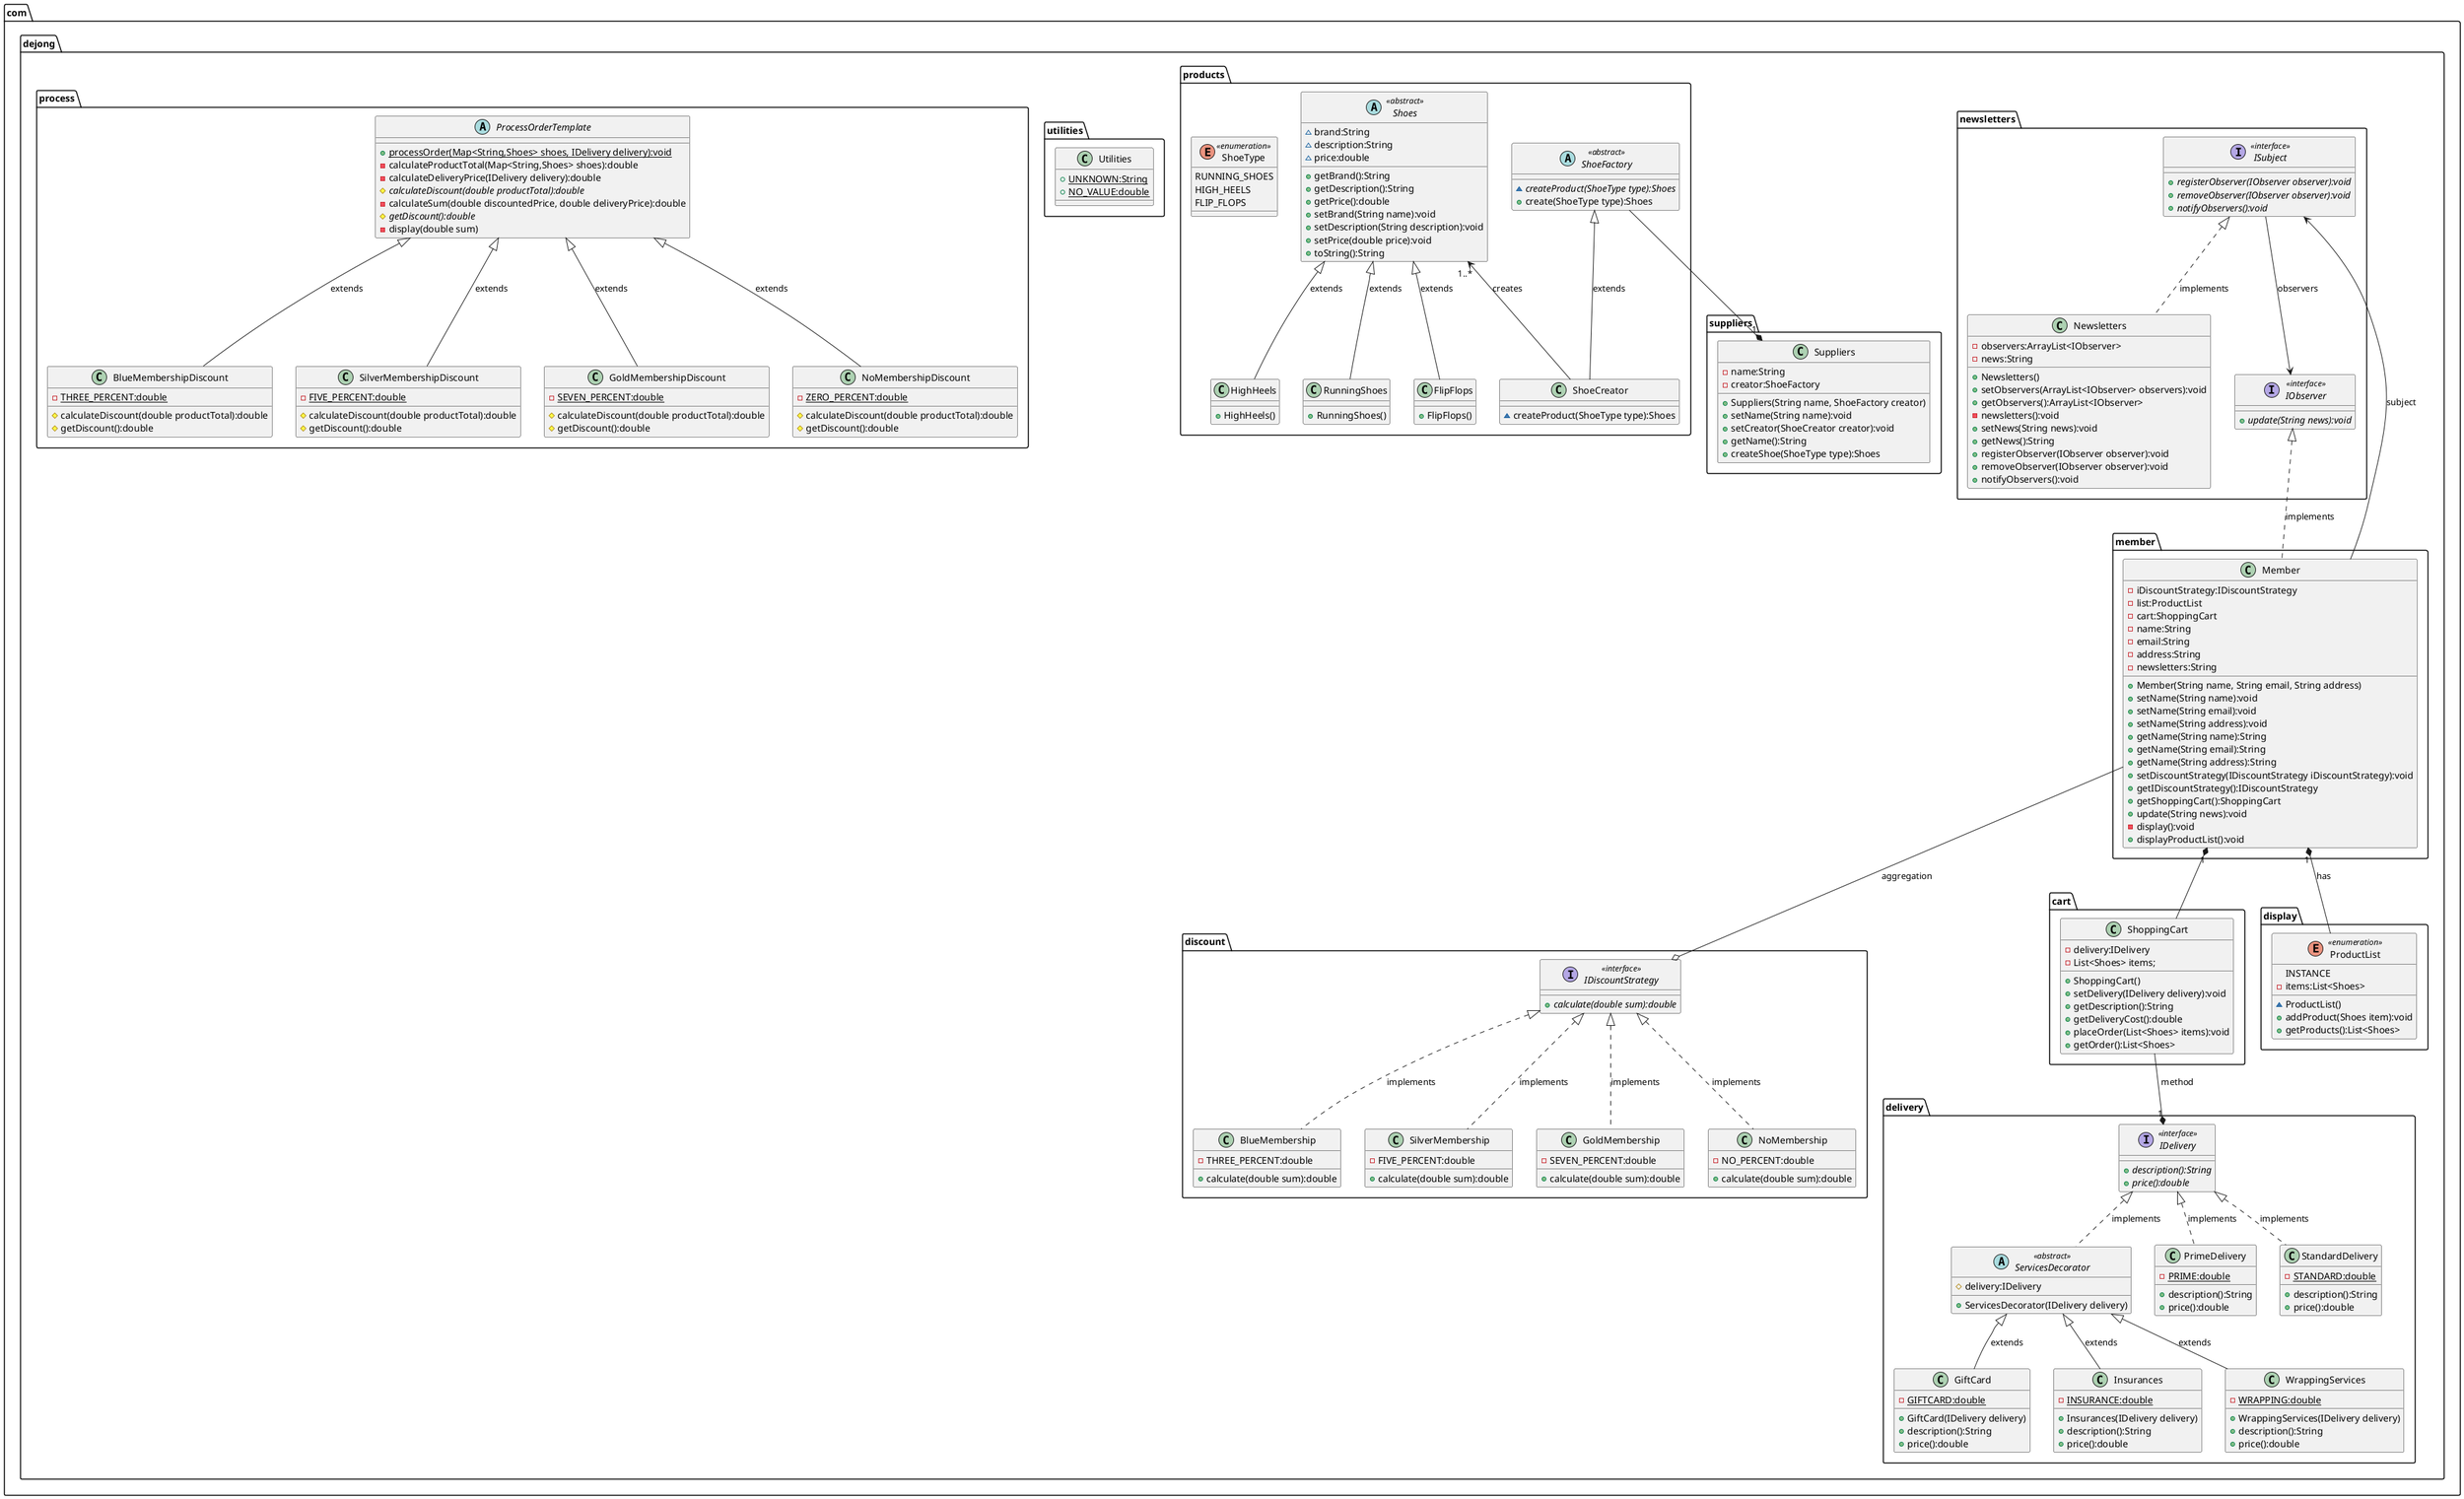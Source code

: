 @startuml

'Concrete Class
class com.dejong.discount.BlueMembership {
    - THREE_PERCENT:double
    + calculate(double sum):double
}
class com.dejong.discount.SilverMembership {
    - FIVE_PERCENT:double
    + calculate(double sum):double
}
class com.dejong.discount.GoldMembership {
    - SEVEN_PERCENT:double
    + calculate(double sum):double
}
class com.dejong.discount.NoMembership {
    - NO_PERCENT:double
    + calculate(double sum):double
}
class com.dejong.member.Member {
    - iDiscountStrategy:IDiscountStrategy
    - list:ProductList
    - cart:ShoppingCart
    - name:String
    - email:String
    - address:String
    - newsletters:String
    + Member(String name, String email, String address)
    + setName(String name):void
    + setName(String email):void
    + setName(String address):void
    + getName(String name):String
    + getName(String email):String
    + getName(String address):String
    + setDiscountStrategy(IDiscountStrategy iDiscountStrategy):void
    + getIDiscountStrategy():IDiscountStrategy
    + getShoppingCart():ShoppingCart
    + update(String news):void
    - display():void
    + displayProductList():void
}
class com.dejong.newsletters.Newsletters {
    - observers:ArrayList<IObserver>
    - news:String
    + Newsletters()
    + setObservers(ArrayList<IObserver> observers):void
    + getObservers():ArrayList<IObserver>
    - newsletters():void
    + setNews(String news):void
    + getNews():String
    + registerObserver(IObserver observer):void
    + removeObserver(IObserver observer):void
    + notifyObservers():void
}
abstract class com.dejong.delivery.ServicesDecorator << abstract >> {
    # delivery:IDelivery
    + ServicesDecorator(IDelivery delivery)
}
class com.dejong.delivery.GiftCard {
    - {static} GIFTCARD:double
    + GiftCard(IDelivery delivery)
    + {method} description():String
    + {method} price():double
}
class com.dejong.delivery.Insurances{
    - {static} INSURANCE:double
    + Insurances(IDelivery delivery)
    + {method} description():String
    + {method} price():double
}
class com.dejong.delivery.PrimeDelivery {
    - {static} PRIME:double
    + {method} description():String
    + {method} price():double
}
class com.dejong.delivery.StandardDelivery {
    - {static} STANDARD:double
    + {method} description():String
    + {method} price():double
}
class com.dejong.delivery.WrappingServices {
    - {static} WRAPPING:double
    + WrappingServices(IDelivery delivery)
    + {method} description():String
    + {method} price():double
}
class com.dejong.cart.ShoppingCart {
    - delivery:IDelivery
    - List<Shoes> items;
    + ShoppingCart()
    + setDelivery(IDelivery delivery):void
    + getDescription():String
    + getDeliveryCost():double
    + placeOrder(List<Shoes> items):void
    + getOrder():List<Shoes>
}
class com.dejong.products.FlipFlops {
    + FlipFlops()
}
class com.dejong.products.HighHeels {
    + HighHeels()
}
class com.dejong.products.RunningShoes {
    + RunningShoes()
}
abstract class com.dejong.products.Shoes << abstract >> {
    ~ brand:String
    ~ description:String
    ~ price:double
    + getBrand():String
    + getDescription():String
    + getPrice():double
    + setBrand(String name):void
    + setDescription(String description):void
    + setPrice(double price):void
    + toString():String
}
abstract class com.dejong.products.ShoeFactory << abstract >> {
    ~ {abstract} createProduct(ShoeType type):Shoes
    + create(ShoeType type):Shoes
}
class com.dejong.products.ShoeCreator {
    ~ createProduct(ShoeType type):Shoes
}
class com.dejong.suppliers.Suppliers {
    - name:String
    - creator:ShoeFactory
    + Suppliers(String name, ShoeFactory creator)
    + setName(String name):void
    + setCreator(ShoeCreator creator):void
    + getName():String
    + createShoe(ShoeType type):Shoes
}
enum com.dejong.display.ProductList << enumeration >> {
    INSTANCE
    - items:List<Shoes>
    ~ ProductList()
    + addProduct(Shoes item):void
    + getProducts():List<Shoes>
}
enum com.dejong.products.ShoeType << enumeration >> {
    RUNNING_SHOES
    HIGH_HEELS
    FLIP_FLOPS
}
class com.dejong.utilities.Utilities {
    + {static} UNKNOWN:String
    + {static} NO_VALUE:double
}
abstract class com.dejong.process.ProcessOrderTemplate {
    + {static} processOrder(Map<String,Shoes> shoes, IDelivery delivery):void
    - calculateProductTotal(Map<String,Shoes> shoes):double
    - calculateDeliveryPrice(IDelivery delivery):double
    # {abstract} calculateDiscount(double productTotal):double
    - calculateSum(double discountedPrice, double deliveryPrice):double
    # {abstract} getDiscount():double
    - display(double sum)
}
class com.dejong.process.BlueMembershipDiscount {
    - {static} THREE_PERCENT:double
    # calculateDiscount(double productTotal):double
    # getDiscount():double
}
class com.dejong.process.SilverMembershipDiscount {
    - {static} FIVE_PERCENT:double
    # calculateDiscount(double productTotal):double
    # getDiscount():double
}
class com.dejong.process.GoldMembershipDiscount {
    - {static} SEVEN_PERCENT:double
    # calculateDiscount(double productTotal):double
    # getDiscount():double
}
class com.dejong.process.NoMembershipDiscount {
    - {static} ZERO_PERCENT:double
    # calculateDiscount(double productTotal):double
    # getDiscount():double
}

'Interface
interface com.dejong.discount.IDiscountStrategy << interface >> {
    + {abstract} calculate(double sum):double
}
interface com.dejong.newsletters.ISubject << interface >> {
    + {abstract} registerObserver(IObserver observer):void
    + {abstract} removeObserver(IObserver observer):void
    + {abstract} notifyObservers():void
}
interface com.dejong.newsletters.IObserver << interface >> {
    + {abstract} update(String news):void
}
interface com.dejong.delivery.IDelivery << interface >> {
    + {abstract} description():String
    + {abstract} price():double
}

'Relationships
com.dejong.member.Member --o com.dejong.discount.IDiscountStrategy : aggregation
com.dejong.discount.IDiscountStrategy <|.. com.dejong.discount.BlueMembership : implements
com.dejong.discount.IDiscountStrategy <|.. com.dejong.discount.SilverMembership : implements
com.dejong.discount.IDiscountStrategy <|.. com.dejong.discount.GoldMembership : implements
com.dejong.discount.IDiscountStrategy <|.. com.dejong.discount.NoMembership : implements
com.dejong.newsletters.IObserver <|.. com.dejong.member.Member : implements
com.dejong.newsletters.ISubject <|.. com.dejong.newsletters.Newsletters : implements
com.dejong.newsletters.ISubject --> com.dejong.newsletters.IObserver : observers
com.dejong.member.Member --> com.dejong.newsletters.ISubject : subject
com.dejong.member.Member "1" *-- com.dejong.cart.ShoppingCart
com.dejong.cart.ShoppingCart --* "1" com.dejong.delivery.IDelivery : " method"
com.dejong.delivery.IDelivery <|.. com.dejong.delivery.PrimeDelivery : implements
com.dejong.delivery.IDelivery <|.. com.dejong.delivery.StandardDelivery : implements
com.dejong.delivery.IDelivery <|.. com.dejong.delivery.ServicesDecorator : implements
com.dejong.delivery.ServicesDecorator <|-- com.dejong.delivery.WrappingServices : extends
com.dejong.delivery.ServicesDecorator <|-- com.dejong.delivery.GiftCard : extends
com.dejong.delivery.ServicesDecorator <|-- com.dejong.delivery.Insurances : extends
com.dejong.products.Shoes <|-- com.dejong.products.FlipFlops : "extends"
com.dejong.products.Shoes <|-- com.dejong.products.RunningShoes : "extends"
com.dejong.products.Shoes <|-- com.dejong.products.HighHeels : "extends"
com.dejong.products.ShoeFactory <|-- com.dejong.products.ShoeCreator : "extends"
com.dejong.products.Shoes "1..*" <-- com.dejong.products.ShoeCreator : "creates"
com.dejong.products.ShoeFactory --* "1" com.dejong.suppliers.Suppliers
com.dejong.member.Member "1" *-- com.dejong.display.ProductList : has

'Ordering Process
com.dejong.process.ProcessOrderTemplate <|-- com.dejong.process.NoMembershipDiscount : "extends"
com.dejong.process.ProcessOrderTemplate <|-- com.dejong.process.BlueMembershipDiscount : "extends"
com.dejong.process.ProcessOrderTemplate <|-- com.dejong.process.SilverMembershipDiscount : "extends"
com.dejong.process.ProcessOrderTemplate <|-- com.dejong.process.GoldMembershipDiscount : "extends"


@enduml